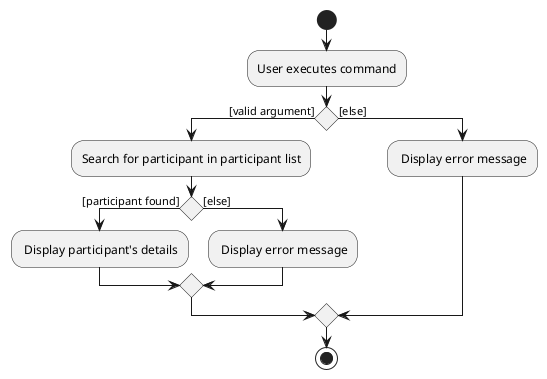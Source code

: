 @startuml
start
:User executes command;

'Since the beta syntax does not support placing the condition outside the
'diamond we place it as the true branch instead.

if () then ([valid argument])
    :Search for participant in participant list;
    if () then ([participant found])
        : Display participant's details;
    else ([else])
        : Display error message;
    endif
else ([else])
    : Display error message;
endif
stop
@enduml
